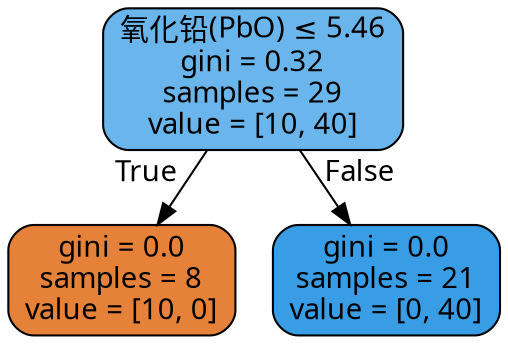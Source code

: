 digraph Tree {
node [shape=box, style="filled, rounded", color="black", fontname="DengXian"] ;
edge [fontname="DengXian"] ;
0 [label=<氧化铅(PbO) &le; 5.46<br/>gini = 0.32<br/>samples = 29<br/>value = [10, 40]>, fillcolor="#6ab6ec"] ;
1 [label=<gini = 0.0<br/>samples = 8<br/>value = [10, 0]>, fillcolor="#e58139"] ;
0 -> 1 [labeldistance=2.5, labelangle=45, headlabel="True"] ;
2 [label=<gini = 0.0<br/>samples = 21<br/>value = [0, 40]>, fillcolor="#399de5"] ;
0 -> 2 [labeldistance=2.5, labelangle=-45, headlabel="False"] ;
}